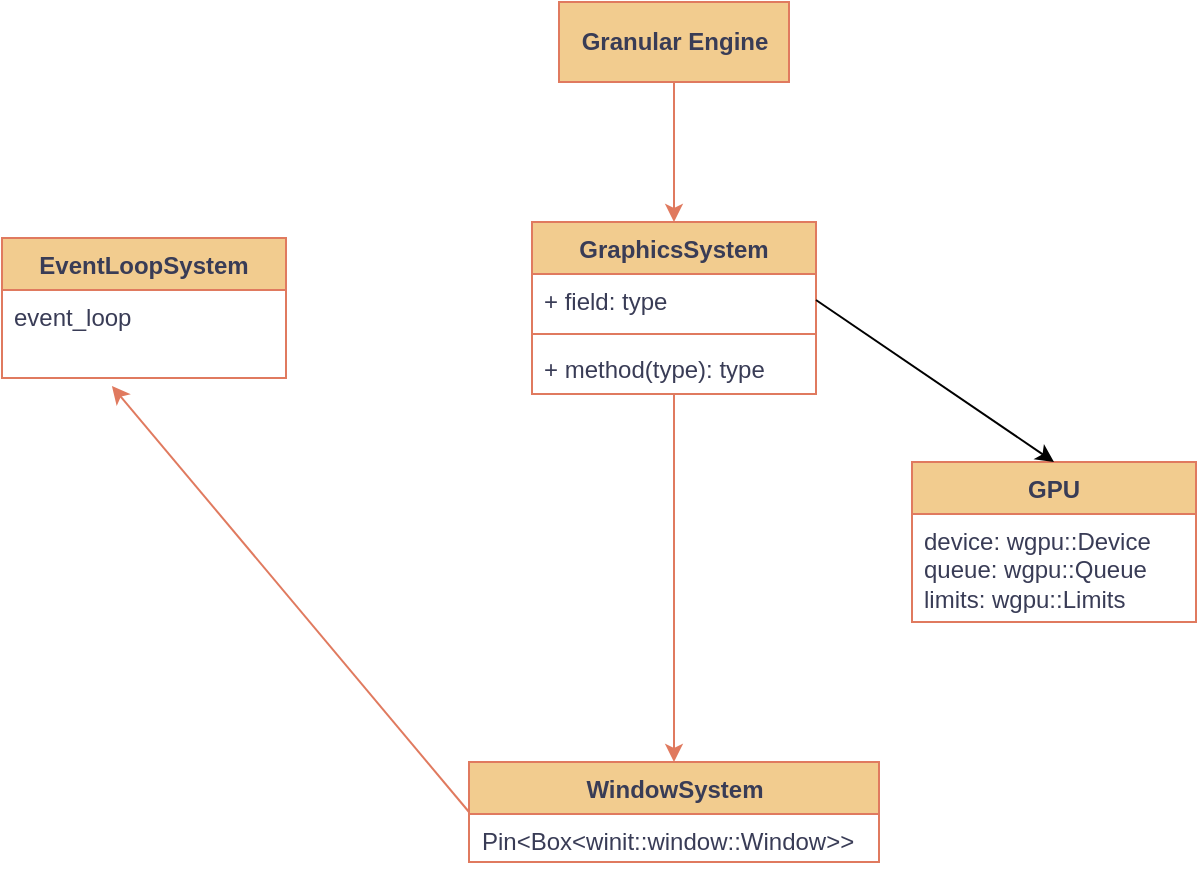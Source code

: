 <mxfile version="22.1.16" type="device">
  <diagram name="Page-1" id="scdSR_qpInPiDmvMLT0b">
    <mxGraphModel dx="1185" dy="711" grid="1" gridSize="10" guides="1" tooltips="1" connect="1" arrows="1" fold="1" page="1" pageScale="1" pageWidth="1654" pageHeight="1169" background="none" math="0" shadow="0">
      <root>
        <mxCell id="0" />
        <mxCell id="1" parent="0" />
        <mxCell id="m9rEDR59P1G20uh2cMed-1" value="Granular Engine" style="html=1;whiteSpace=wrap;fontStyle=1;labelBackgroundColor=none;fillColor=#F2CC8F;strokeColor=#E07A5F;fontColor=#393C56;" parent="1" vertex="1">
          <mxGeometry x="853.5" y="30" width="115" height="40" as="geometry" />
        </mxCell>
        <mxCell id="m9rEDR59P1G20uh2cMed-6" value="GraphicsSystem" style="swimlane;fontStyle=1;align=center;verticalAlign=top;childLayout=stackLayout;horizontal=1;startSize=26;horizontalStack=0;resizeParent=1;resizeParentMax=0;resizeLast=0;collapsible=1;marginBottom=0;whiteSpace=wrap;html=1;labelBackgroundColor=none;fillColor=#F2CC8F;strokeColor=#E07A5F;fontColor=#393C56;" parent="1" vertex="1">
          <mxGeometry x="840" y="140" width="142" height="86" as="geometry" />
        </mxCell>
        <mxCell id="m9rEDR59P1G20uh2cMed-7" value="+ field: type" style="text;strokeColor=none;fillColor=none;align=left;verticalAlign=top;spacingLeft=4;spacingRight=4;overflow=hidden;rotatable=0;points=[[0,0.5],[1,0.5]];portConstraint=eastwest;whiteSpace=wrap;html=1;labelBackgroundColor=none;fontColor=#393C56;" parent="m9rEDR59P1G20uh2cMed-6" vertex="1">
          <mxGeometry y="26" width="142" height="26" as="geometry" />
        </mxCell>
        <mxCell id="m9rEDR59P1G20uh2cMed-8" value="" style="line;strokeWidth=1;fillColor=none;align=left;verticalAlign=middle;spacingTop=-1;spacingLeft=3;spacingRight=3;rotatable=0;labelPosition=right;points=[];portConstraint=eastwest;strokeColor=#E07A5F;labelBackgroundColor=none;fontColor=#393C56;" parent="m9rEDR59P1G20uh2cMed-6" vertex="1">
          <mxGeometry y="52" width="142" height="8" as="geometry" />
        </mxCell>
        <mxCell id="m9rEDR59P1G20uh2cMed-9" value="+ method(type): type" style="text;strokeColor=none;fillColor=none;align=left;verticalAlign=top;spacingLeft=4;spacingRight=4;overflow=hidden;rotatable=0;points=[[0,0.5],[1,0.5]];portConstraint=eastwest;whiteSpace=wrap;html=1;labelBackgroundColor=none;fontColor=#393C56;" parent="m9rEDR59P1G20uh2cMed-6" vertex="1">
          <mxGeometry y="60" width="142" height="26" as="geometry" />
        </mxCell>
        <mxCell id="m9rEDR59P1G20uh2cMed-10" value="GPU" style="swimlane;fontStyle=1;align=center;verticalAlign=top;childLayout=stackLayout;horizontal=1;startSize=26;horizontalStack=0;resizeParent=1;resizeParentMax=0;resizeLast=0;collapsible=1;marginBottom=0;whiteSpace=wrap;html=1;labelBackgroundColor=none;fillColor=#F2CC8F;strokeColor=#E07A5F;fontColor=#393C56;" parent="1" vertex="1">
          <mxGeometry x="1030" y="260" width="142" height="80" as="geometry" />
        </mxCell>
        <mxCell id="m9rEDR59P1G20uh2cMed-11" value="device: wgpu::Device&lt;br&gt;queue: wgpu::Queue&lt;br&gt;limits: wgpu::Limits" style="text;strokeColor=none;fillColor=none;align=left;verticalAlign=top;spacingLeft=4;spacingRight=4;overflow=hidden;rotatable=0;points=[[0,0.5],[1,0.5]];portConstraint=eastwest;whiteSpace=wrap;html=1;labelBackgroundColor=none;fontColor=#393C56;" parent="m9rEDR59P1G20uh2cMed-10" vertex="1">
          <mxGeometry y="26" width="142" height="54" as="geometry" />
        </mxCell>
        <mxCell id="m9rEDR59P1G20uh2cMed-14" value="WindowSystem" style="swimlane;fontStyle=1;align=center;verticalAlign=top;childLayout=stackLayout;horizontal=1;startSize=26;horizontalStack=0;resizeParent=1;resizeParentMax=0;resizeLast=0;collapsible=1;marginBottom=0;whiteSpace=wrap;html=1;labelBackgroundColor=none;fillColor=#F2CC8F;strokeColor=#E07A5F;fontColor=#393C56;" parent="1" vertex="1">
          <mxGeometry x="808.5" y="410" width="205" height="50" as="geometry" />
        </mxCell>
        <mxCell id="m9rEDR59P1G20uh2cMed-15" value="Pin&amp;lt;Box&amp;lt;winit::window::Window&amp;gt;&amp;gt;" style="text;strokeColor=none;fillColor=none;align=left;verticalAlign=top;spacingLeft=4;spacingRight=4;overflow=hidden;rotatable=0;points=[[0,0.5],[1,0.5]];portConstraint=eastwest;whiteSpace=wrap;html=1;labelBackgroundColor=none;fontColor=#393C56;" parent="m9rEDR59P1G20uh2cMed-14" vertex="1">
          <mxGeometry y="26" width="205" height="24" as="geometry" />
        </mxCell>
        <mxCell id="m9rEDR59P1G20uh2cMed-24" value="" style="endArrow=classic;html=1;rounded=0;entryX=0.5;entryY=0;entryDx=0;entryDy=0;labelBackgroundColor=none;strokeColor=#E07A5F;fontColor=default;" parent="1" source="m9rEDR59P1G20uh2cMed-9" target="m9rEDR59P1G20uh2cMed-14" edge="1">
          <mxGeometry width="50" height="50" relative="1" as="geometry">
            <mxPoint x="825" y="320" as="sourcePoint" />
            <mxPoint x="911" y="270" as="targetPoint" />
          </mxGeometry>
        </mxCell>
        <mxCell id="m9rEDR59P1G20uh2cMed-33" value="EventLoopSystem" style="swimlane;fontStyle=1;align=center;verticalAlign=top;childLayout=stackLayout;horizontal=1;startSize=26;horizontalStack=0;resizeParent=1;resizeParentMax=0;resizeLast=0;collapsible=1;marginBottom=0;whiteSpace=wrap;html=1;labelBackgroundColor=none;fillColor=#F2CC8F;strokeColor=#E07A5F;fontColor=#393C56;" parent="1" vertex="1">
          <mxGeometry x="575" y="148" width="142" height="70" as="geometry" />
        </mxCell>
        <mxCell id="m9rEDR59P1G20uh2cMed-34" value="event_loop" style="text;strokeColor=none;fillColor=none;align=left;verticalAlign=top;spacingLeft=4;spacingRight=4;overflow=hidden;rotatable=0;points=[[0,0.5],[1,0.5]];portConstraint=eastwest;whiteSpace=wrap;html=1;labelBackgroundColor=none;fontColor=#393C56;" parent="m9rEDR59P1G20uh2cMed-33" vertex="1">
          <mxGeometry y="26" width="142" height="44" as="geometry" />
        </mxCell>
        <mxCell id="m9rEDR59P1G20uh2cMed-35" style="edgeStyle=orthogonalEdgeStyle;rounded=0;orthogonalLoop=1;jettySize=auto;html=1;exitX=0.5;exitY=1;exitDx=0;exitDy=0;entryX=0.5;entryY=0;entryDx=0;entryDy=0;labelBackgroundColor=none;strokeColor=#E07A5F;fontColor=default;" parent="1" source="m9rEDR59P1G20uh2cMed-1" target="m9rEDR59P1G20uh2cMed-6" edge="1">
          <mxGeometry relative="1" as="geometry" />
        </mxCell>
        <mxCell id="m9rEDR59P1G20uh2cMed-36" style="rounded=0;orthogonalLoop=1;jettySize=auto;html=1;exitX=0;exitY=0.5;exitDx=0;exitDy=0;entryX=0.387;entryY=1.091;entryDx=0;entryDy=0;entryPerimeter=0;labelBackgroundColor=none;strokeColor=#E07A5F;fontColor=default;" parent="1" source="m9rEDR59P1G20uh2cMed-14" target="m9rEDR59P1G20uh2cMed-34" edge="1">
          <mxGeometry relative="1" as="geometry" />
        </mxCell>
        <mxCell id="wxNGhqYiq1o9LOjUNz23-1" style="rounded=0;orthogonalLoop=1;jettySize=auto;html=1;exitX=1;exitY=0.5;exitDx=0;exitDy=0;entryX=0.5;entryY=0;entryDx=0;entryDy=0;" edge="1" parent="1" source="m9rEDR59P1G20uh2cMed-7" target="m9rEDR59P1G20uh2cMed-10">
          <mxGeometry relative="1" as="geometry" />
        </mxCell>
      </root>
    </mxGraphModel>
  </diagram>
</mxfile>
